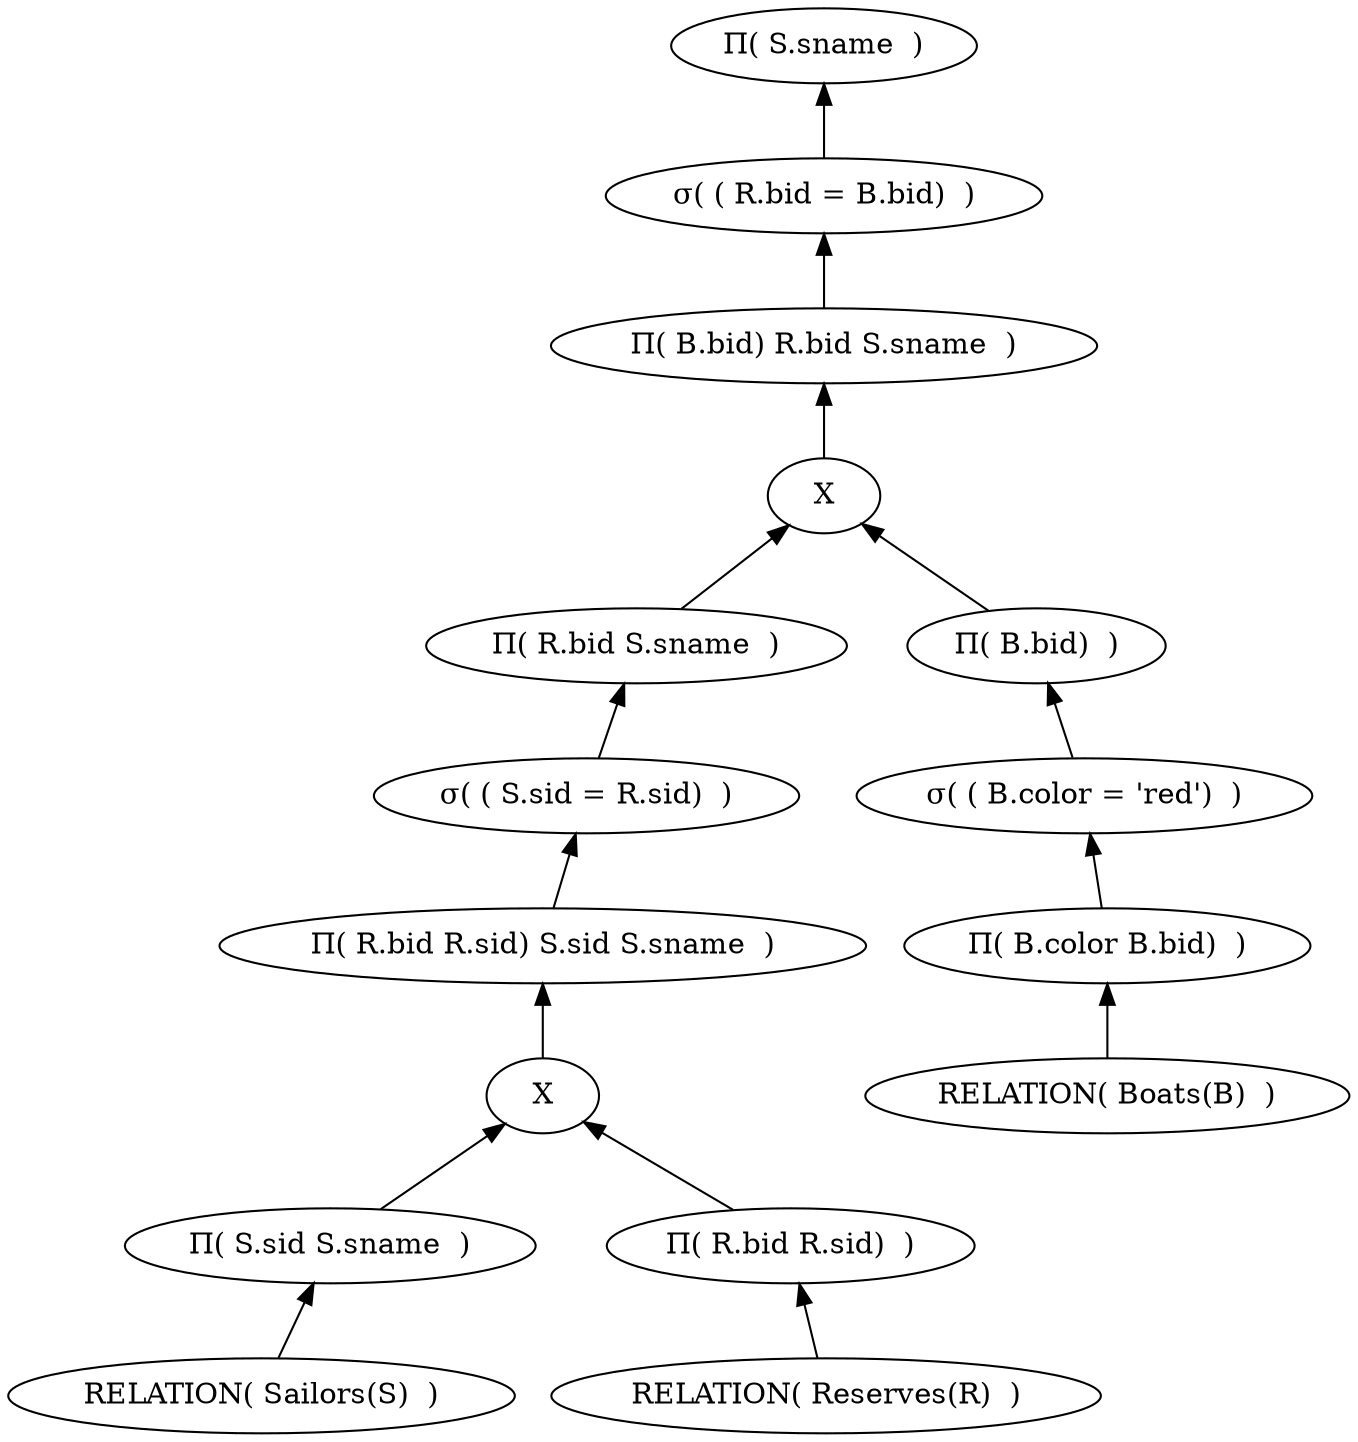 digraph G {
edge [dir=back]
node1[ label = "&#928;( S.sname  )"]
node2[ label = "&#963;( ( R.bid = B.bid)  )" ]
node1->node2
node3[ label = "&#928;( B.bid) R.bid S.sname  )"]
node2->node3
node4[ label = "X"]
node3->node4
node5[ label = "&#928;( R.bid S.sname  )"]
node4->node5
node6[ label = "&#963;( ( S.sid = R.sid)  )" ]
node5->node6
node7[ label = "&#928;( R.bid R.sid) S.sid S.sname  )"]
node6->node7
node8[ label = "X"]
node7->node8
node9[ label = "&#928;( S.sid S.sname  )"]
node8->node9
node10[ label = "RELATION( Sailors(S)  )" ]
node9->node10
node11[ label = "&#928;( R.bid R.sid)  )"]
node8->node11
node12[ label = "RELATION( Reserves(R)  )" ]
node11->node12
node13[ label = "&#928;( B.bid)  )"]
node4->node13
node14[ label = "&#963;( ( B.color = 'red')  )" ]
node13->node14
node15[ label = "&#928;( B.color B.bid)  )"]
node14->node15
node16[ label = "RELATION( Boats(B)  )" ]
node15->node16
}
